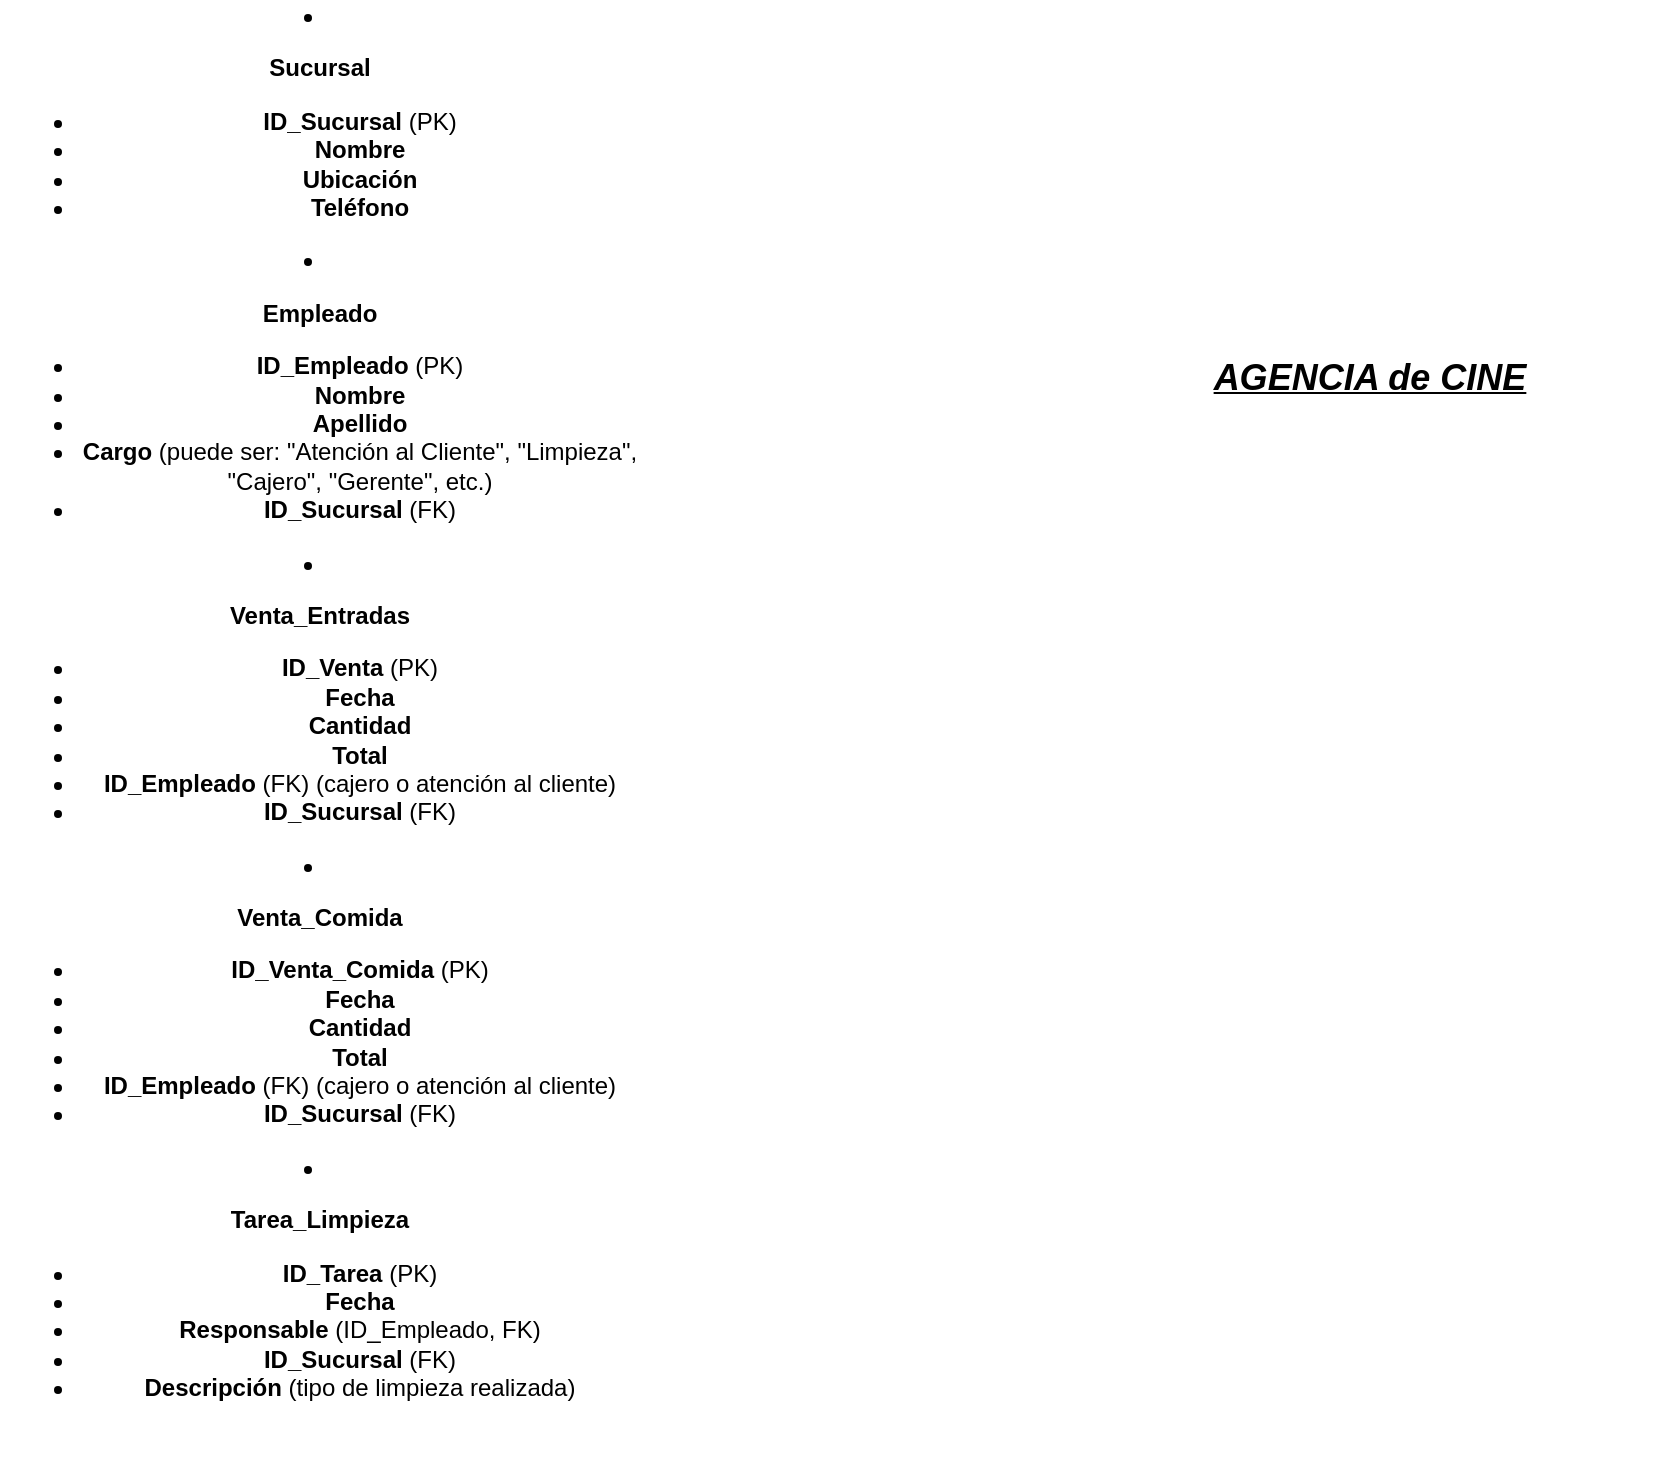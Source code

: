 <mxfile version="24.7.17">
  <diagram name="Página-1" id="E9i3scVjh4bo6Yp9m_Li">
    <mxGraphModel dx="1493" dy="1733" grid="1" gridSize="10" guides="1" tooltips="1" connect="1" arrows="1" fold="1" page="1" pageScale="1" pageWidth="827" pageHeight="1169" math="0" shadow="0">
      <root>
        <mxCell id="0" />
        <mxCell id="1" parent="0" />
        <mxCell id="mTttjkaUfo1wh758HqRv-1" value="&lt;font style=&quot;font-size: 18px;&quot;&gt;&lt;u&gt;&lt;i&gt;&lt;b&gt;AGENCIA de CINE&lt;/b&gt;&lt;/i&gt;&lt;/u&gt;&lt;/font&gt;" style="text;html=1;align=center;verticalAlign=middle;whiteSpace=wrap;rounded=0;" parent="1" vertex="1">
          <mxGeometry x="180" y="60" width="290" height="30" as="geometry" />
        </mxCell>
        <mxCell id="q7SbR-ML_V5xvWDEwEp4-1" value="&lt;li&gt;&lt;p&gt;&lt;strong&gt;Sucursal&lt;/strong&gt;&lt;/p&gt;&lt;ul&gt;&lt;li&gt;&lt;strong&gt;ID_Sucursal&lt;/strong&gt; (PK)&lt;/li&gt;&lt;li&gt;&lt;strong&gt;Nombre&lt;/strong&gt;&lt;/li&gt;&lt;li&gt;&lt;strong&gt;Ubicación&lt;/strong&gt;&lt;/li&gt;&lt;li&gt;&lt;strong&gt;Teléfono&lt;/strong&gt;&lt;/li&gt;&lt;/ul&gt;&lt;/li&gt;&lt;li&gt;&lt;p&gt;&lt;strong&gt;Empleado&lt;/strong&gt;&lt;/p&gt;&lt;ul&gt;&lt;li&gt;&lt;strong&gt;ID_Empleado&lt;/strong&gt; (PK)&lt;/li&gt;&lt;li&gt;&lt;strong&gt;Nombre&lt;/strong&gt;&lt;/li&gt;&lt;li&gt;&lt;strong&gt;Apellido&lt;/strong&gt;&lt;/li&gt;&lt;li&gt;&lt;strong&gt;Cargo&lt;/strong&gt; (puede ser: &quot;Atención al Cliente&quot;, &quot;Limpieza&quot;, &quot;Cajero&quot;, &quot;Gerente&quot;, etc.)&lt;/li&gt;&lt;li&gt;&lt;strong&gt;ID_Sucursal&lt;/strong&gt; (FK)&lt;/li&gt;&lt;/ul&gt;&lt;/li&gt;&lt;li&gt;&lt;p&gt;&lt;strong&gt;Venta_Entradas&lt;/strong&gt;&lt;/p&gt;&lt;ul&gt;&lt;li&gt;&lt;strong&gt;ID_Venta&lt;/strong&gt; (PK)&lt;/li&gt;&lt;li&gt;&lt;strong&gt;Fecha&lt;/strong&gt;&lt;/li&gt;&lt;li&gt;&lt;strong&gt;Cantidad&lt;/strong&gt;&lt;/li&gt;&lt;li&gt;&lt;strong&gt;Total&lt;/strong&gt;&lt;/li&gt;&lt;li&gt;&lt;strong&gt;ID_Empleado&lt;/strong&gt; (FK) (cajero o atención al cliente)&lt;/li&gt;&lt;li&gt;&lt;strong&gt;ID_Sucursal&lt;/strong&gt; (FK)&lt;/li&gt;&lt;/ul&gt;&lt;/li&gt;&lt;li&gt;&lt;p&gt;&lt;strong&gt;Venta_Comida&lt;/strong&gt;&lt;/p&gt;&lt;ul&gt;&lt;li&gt;&lt;strong&gt;ID_Venta_Comida&lt;/strong&gt; (PK)&lt;/li&gt;&lt;li&gt;&lt;strong&gt;Fecha&lt;/strong&gt;&lt;/li&gt;&lt;li&gt;&lt;strong&gt;Cantidad&lt;/strong&gt;&lt;/li&gt;&lt;li&gt;&lt;strong&gt;Total&lt;/strong&gt;&lt;/li&gt;&lt;li&gt;&lt;strong&gt;ID_Empleado&lt;/strong&gt; (FK) (cajero o atención al cliente)&lt;/li&gt;&lt;li&gt;&lt;strong&gt;ID_Sucursal&lt;/strong&gt; (FK)&lt;/li&gt;&lt;/ul&gt;&lt;/li&gt;&lt;li&gt;&lt;p&gt;&lt;strong&gt;Tarea_Limpieza&lt;/strong&gt;&lt;/p&gt;&lt;ul&gt;&lt;li&gt;&lt;strong&gt;ID_Tarea&lt;/strong&gt; (PK)&lt;/li&gt;&lt;li&gt;&lt;strong&gt;Fecha&lt;/strong&gt;&lt;/li&gt;&lt;li&gt;&lt;strong&gt;Responsable&lt;/strong&gt; (ID_Empleado, FK)&lt;/li&gt;&lt;li&gt;&lt;strong&gt;ID_Sucursal&lt;/strong&gt; (FK)&lt;/li&gt;&lt;li&gt;&lt;strong&gt;Descripción&lt;/strong&gt; (tipo de limpieza realizada)&lt;/li&gt;&lt;/ul&gt;&lt;/li&gt;&lt;div&gt;&lt;br/&gt;&lt;/div&gt;" style="text;html=1;align=center;verticalAlign=middle;whiteSpace=wrap;rounded=0;" vertex="1" parent="1">
          <mxGeometry x="-360" y="190" width="320" height="120" as="geometry" />
        </mxCell>
      </root>
    </mxGraphModel>
  </diagram>
</mxfile>
